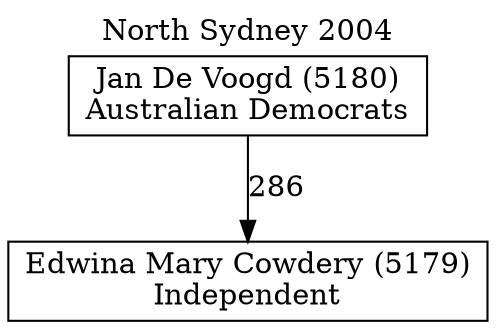 // House preference flow
digraph "Edwina Mary Cowdery (5179)_North Sydney_2004" {
	graph [label="North Sydney 2004" labelloc=t mclimit=10]
	node [shape=box]
	"Edwina Mary Cowdery (5179)" [label="Edwina Mary Cowdery (5179)
Independent"]
	"Jan De Voogd (5180)" [label="Jan De Voogd (5180)
Australian Democrats"]
	"Jan De Voogd (5180)" -> "Edwina Mary Cowdery (5179)" [label=286]
}
